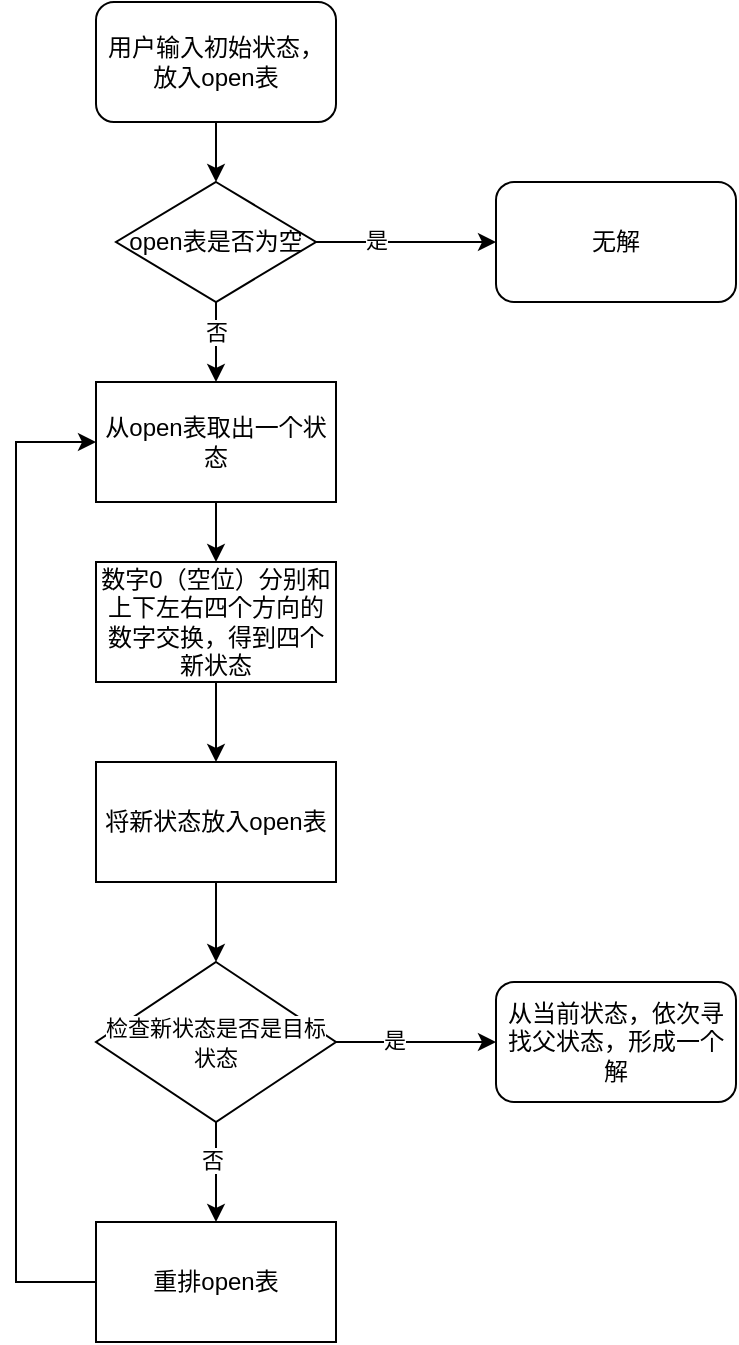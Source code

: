 <mxfile>
    <diagram id="QujrisC-cLWQQV5IcUSG" name="修改前">
        <mxGraphModel dx="990" dy="564" grid="1" gridSize="10" guides="1" tooltips="1" connect="1" arrows="1" fold="1" page="1" pageScale="1" pageWidth="827" pageHeight="1169" math="0" shadow="0">
            <root>
                <mxCell id="0"/>
                <mxCell id="1" parent="0"/>
                <mxCell id="kGdp4yJoEl2p0PE6vDnV-38" style="edgeStyle=orthogonalEdgeStyle;rounded=0;orthogonalLoop=1;jettySize=auto;html=1;exitX=0.5;exitY=1;exitDx=0;exitDy=0;entryX=0.5;entryY=0;entryDx=0;entryDy=0;" edge="1" parent="1" source="4" target="kGdp4yJoEl2p0PE6vDnV-33">
                    <mxGeometry relative="1" as="geometry"/>
                </mxCell>
                <mxCell id="4" value="用户输入初始状态，放入open表" style="rounded=1;whiteSpace=wrap;html=1;" parent="1" vertex="1">
                    <mxGeometry x="320" y="60" width="120" height="60" as="geometry"/>
                </mxCell>
                <mxCell id="5" value="从当前状态，依次寻找父状态，形成一个解" style="rounded=1;whiteSpace=wrap;html=1;" vertex="1" parent="1">
                    <mxGeometry x="520" y="550" width="120" height="60" as="geometry"/>
                </mxCell>
                <mxCell id="25" style="edgeStyle=orthogonalEdgeStyle;rounded=0;orthogonalLoop=1;jettySize=auto;html=1;exitX=0.5;exitY=1;exitDx=0;exitDy=0;entryX=0.5;entryY=0;entryDx=0;entryDy=0;" edge="1" parent="1" source="9" target="17">
                    <mxGeometry relative="1" as="geometry"/>
                </mxCell>
                <mxCell id="9" value="数字0（空位）分别和上下左右四个方向的数字交换，得到四个新状态" style="rounded=0;whiteSpace=wrap;html=1;" vertex="1" parent="1">
                    <mxGeometry x="320" y="340" width="120" height="60" as="geometry"/>
                </mxCell>
                <mxCell id="27" style="edgeStyle=orthogonalEdgeStyle;rounded=0;orthogonalLoop=1;jettySize=auto;html=1;entryX=0;entryY=0.5;entryDx=0;entryDy=0;" edge="1" parent="1" source="15" target="5">
                    <mxGeometry relative="1" as="geometry"/>
                </mxCell>
                <mxCell id="28" value="是" style="edgeLabel;html=1;align=center;verticalAlign=middle;resizable=0;points=[];" vertex="1" connectable="0" parent="27">
                    <mxGeometry x="-0.27" y="1" relative="1" as="geometry">
                        <mxPoint as="offset"/>
                    </mxGeometry>
                </mxCell>
                <mxCell id="30" value="" style="edgeStyle=orthogonalEdgeStyle;rounded=0;orthogonalLoop=1;jettySize=auto;html=1;" edge="1" parent="1" source="15" target="29">
                    <mxGeometry relative="1" as="geometry"/>
                </mxCell>
                <mxCell id="31" value="否" style="edgeLabel;html=1;align=center;verticalAlign=middle;resizable=0;points=[];" vertex="1" connectable="0" parent="30">
                    <mxGeometry x="-0.267" y="-2" relative="1" as="geometry">
                        <mxPoint as="offset"/>
                    </mxGeometry>
                </mxCell>
                <mxCell id="15" value="&lt;span style=&quot;font-size: 11px ; background-color: rgb(255 , 255 , 255)&quot;&gt;检查新状态是否是目标状态&lt;/span&gt;" style="rhombus;whiteSpace=wrap;html=1;rounded=0;" vertex="1" parent="1">
                    <mxGeometry x="320" y="540" width="120" height="80" as="geometry"/>
                </mxCell>
                <mxCell id="26" style="edgeStyle=orthogonalEdgeStyle;rounded=0;orthogonalLoop=1;jettySize=auto;html=1;exitX=0.5;exitY=1;exitDx=0;exitDy=0;entryX=0.5;entryY=0;entryDx=0;entryDy=0;" edge="1" parent="1" source="17" target="15">
                    <mxGeometry relative="1" as="geometry"/>
                </mxCell>
                <mxCell id="17" value="将新状态放入open表" style="rounded=0;whiteSpace=wrap;html=1;" vertex="1" parent="1">
                    <mxGeometry x="320" y="440" width="120" height="60" as="geometry"/>
                </mxCell>
                <mxCell id="20" style="edgeStyle=orthogonalEdgeStyle;rounded=0;orthogonalLoop=1;jettySize=auto;html=1;exitX=0.5;exitY=1;exitDx=0;exitDy=0;entryX=0.5;entryY=0;entryDx=0;entryDy=0;" edge="1" parent="1" source="18" target="9">
                    <mxGeometry relative="1" as="geometry"/>
                </mxCell>
                <mxCell id="18" value="从open表取出一个状态" style="rounded=0;whiteSpace=wrap;html=1;" vertex="1" parent="1">
                    <mxGeometry x="320" y="250" width="120" height="60" as="geometry"/>
                </mxCell>
                <mxCell id="32" style="edgeStyle=orthogonalEdgeStyle;rounded=0;orthogonalLoop=1;jettySize=auto;html=1;entryX=0;entryY=0.5;entryDx=0;entryDy=0;" edge="1" parent="1" source="29" target="18">
                    <mxGeometry relative="1" as="geometry">
                        <Array as="points">
                            <mxPoint x="280" y="700"/>
                            <mxPoint x="280" y="280"/>
                        </Array>
                    </mxGeometry>
                </mxCell>
                <mxCell id="29" value="重排open表" style="whiteSpace=wrap;html=1;rounded=0;" vertex="1" parent="1">
                    <mxGeometry x="320" y="670" width="120" height="60" as="geometry"/>
                </mxCell>
                <mxCell id="kGdp4yJoEl2p0PE6vDnV-32" value="无解" style="rounded=1;whiteSpace=wrap;html=1;" vertex="1" parent="1">
                    <mxGeometry x="520" y="150" width="120" height="60" as="geometry"/>
                </mxCell>
                <mxCell id="kGdp4yJoEl2p0PE6vDnV-34" style="edgeStyle=orthogonalEdgeStyle;rounded=0;orthogonalLoop=1;jettySize=auto;html=1;exitX=0.5;exitY=1;exitDx=0;exitDy=0;entryX=0.5;entryY=0;entryDx=0;entryDy=0;" edge="1" parent="1" source="kGdp4yJoEl2p0PE6vDnV-33" target="18">
                    <mxGeometry relative="1" as="geometry">
                        <Array as="points">
                            <mxPoint x="380" y="220"/>
                            <mxPoint x="380" y="220"/>
                        </Array>
                    </mxGeometry>
                </mxCell>
                <mxCell id="kGdp4yJoEl2p0PE6vDnV-35" value="否" style="edgeLabel;html=1;align=center;verticalAlign=middle;resizable=0;points=[];" vertex="1" connectable="0" parent="kGdp4yJoEl2p0PE6vDnV-34">
                    <mxGeometry x="-0.276" relative="1" as="geometry">
                        <mxPoint as="offset"/>
                    </mxGeometry>
                </mxCell>
                <mxCell id="kGdp4yJoEl2p0PE6vDnV-36" style="edgeStyle=orthogonalEdgeStyle;rounded=0;orthogonalLoop=1;jettySize=auto;html=1;entryX=0;entryY=0.5;entryDx=0;entryDy=0;" edge="1" parent="1" source="kGdp4yJoEl2p0PE6vDnV-33" target="kGdp4yJoEl2p0PE6vDnV-32">
                    <mxGeometry relative="1" as="geometry">
                        <mxPoint x="480" y="180" as="targetPoint"/>
                        <Array as="points"/>
                    </mxGeometry>
                </mxCell>
                <mxCell id="kGdp4yJoEl2p0PE6vDnV-37" value="是" style="edgeLabel;html=1;align=center;verticalAlign=middle;resizable=0;points=[];" vertex="1" connectable="0" parent="kGdp4yJoEl2p0PE6vDnV-36">
                    <mxGeometry x="-0.334" y="1" relative="1" as="geometry">
                        <mxPoint as="offset"/>
                    </mxGeometry>
                </mxCell>
                <mxCell id="kGdp4yJoEl2p0PE6vDnV-33" value="open表是否为空" style="rhombus;whiteSpace=wrap;html=1;" vertex="1" parent="1">
                    <mxGeometry x="330" y="150" width="100" height="60" as="geometry"/>
                </mxCell>
            </root>
        </mxGraphModel>
    </diagram>
    <diagram id="rT02pfg1dlJFPCQCGNDk" name="优化后">
        <mxGraphModel dx="1165" dy="664" grid="1" gridSize="10" guides="1" tooltips="1" connect="1" arrows="1" fold="1" page="1" pageScale="1" pageWidth="827" pageHeight="1169" math="0" shadow="0">
            <root>
                <mxCell id="COO1dbn9L8xcLab8awjH-0"/>
                <mxCell id="COO1dbn9L8xcLab8awjH-1" parent="COO1dbn9L8xcLab8awjH-0"/>
                <mxCell id="HksRV4A69UQJqPuum6Bn-0" style="edgeStyle=orthogonalEdgeStyle;rounded=0;orthogonalLoop=1;jettySize=auto;html=1;exitX=0.5;exitY=1;exitDx=0;exitDy=0;entryX=0.5;entryY=0;entryDx=0;entryDy=0;" edge="1" parent="COO1dbn9L8xcLab8awjH-1" source="HksRV4A69UQJqPuum6Bn-1" target="HksRV4A69UQJqPuum6Bn-21">
                    <mxGeometry relative="1" as="geometry"/>
                </mxCell>
                <mxCell id="HksRV4A69UQJqPuum6Bn-1" value="用户输入初始状态，放入open表" style="rounded=1;whiteSpace=wrap;html=1;" vertex="1" parent="COO1dbn9L8xcLab8awjH-1">
                    <mxGeometry x="320" y="60" width="120" height="60" as="geometry"/>
                </mxCell>
                <mxCell id="HksRV4A69UQJqPuum6Bn-2" value="从当前状态，依次寻找父状态，形成一个解" style="rounded=1;whiteSpace=wrap;html=1;" vertex="1" parent="COO1dbn9L8xcLab8awjH-1">
                    <mxGeometry x="500" y="340" width="120" height="60" as="geometry"/>
                </mxCell>
                <mxCell id="HksRV4A69UQJqPuum6Bn-4" value="数字0（空位）分别和上下左右四个方向的数字交换，得到四个新状态" style="rounded=0;whiteSpace=wrap;html=1;" vertex="1" parent="COO1dbn9L8xcLab8awjH-1">
                    <mxGeometry x="320" y="440" width="120" height="60" as="geometry"/>
                </mxCell>
                <mxCell id="LxEqdwznf0nkUzGq07nm-1" style="edgeStyle=orthogonalEdgeStyle;rounded=0;orthogonalLoop=1;jettySize=auto;html=1;exitX=0.5;exitY=1;exitDx=0;exitDy=0;entryX=0.5;entryY=0;entryDx=0;entryDy=0;" edge="1" parent="COO1dbn9L8xcLab8awjH-1" source="HksRV4A69UQJqPuum6Bn-9" target="HksRV4A69UQJqPuum6Bn-4">
                    <mxGeometry relative="1" as="geometry"/>
                </mxCell>
                <mxCell id="LxEqdwznf0nkUzGq07nm-2" value="否" style="edgeLabel;html=1;align=center;verticalAlign=middle;resizable=0;points=[];" vertex="1" connectable="0" parent="LxEqdwznf0nkUzGq07nm-1">
                    <mxGeometry x="-0.3" relative="1" as="geometry">
                        <mxPoint as="offset"/>
                    </mxGeometry>
                </mxCell>
                <mxCell id="LxEqdwznf0nkUzGq07nm-3" style="edgeStyle=orthogonalEdgeStyle;rounded=0;orthogonalLoop=1;jettySize=auto;html=1;exitX=1;exitY=0.5;exitDx=0;exitDy=0;entryX=0;entryY=0.5;entryDx=0;entryDy=0;" edge="1" parent="COO1dbn9L8xcLab8awjH-1" source="HksRV4A69UQJqPuum6Bn-9" target="HksRV4A69UQJqPuum6Bn-2">
                    <mxGeometry relative="1" as="geometry"/>
                </mxCell>
                <mxCell id="LxEqdwznf0nkUzGq07nm-4" value="是" style="edgeLabel;html=1;align=center;verticalAlign=middle;resizable=0;points=[];" vertex="1" connectable="0" parent="LxEqdwznf0nkUzGq07nm-3">
                    <mxGeometry x="-0.149" y="-1" relative="1" as="geometry">
                        <mxPoint as="offset"/>
                    </mxGeometry>
                </mxCell>
                <mxCell id="HksRV4A69UQJqPuum6Bn-9" value="&lt;span style=&quot;font-size: 11px ; background-color: rgb(255 , 255 , 255)&quot;&gt;检查新状态是否是目标状态&lt;/span&gt;" style="rhombus;whiteSpace=wrap;html=1;rounded=0;" vertex="1" parent="COO1dbn9L8xcLab8awjH-1">
                    <mxGeometry x="320" y="340" width="120" height="60" as="geometry"/>
                </mxCell>
                <mxCell id="LxEqdwznf0nkUzGq07nm-16" style="edgeStyle=orthogonalEdgeStyle;rounded=0;orthogonalLoop=1;jettySize=auto;html=1;entryX=1;entryY=1;entryDx=0;entryDy=0;" edge="1" parent="COO1dbn9L8xcLab8awjH-1" source="HksRV4A69UQJqPuum6Bn-11" target="HksRV4A69UQJqPuum6Bn-21">
                    <mxGeometry relative="1" as="geometry">
                        <Array as="points">
                            <mxPoint x="670" y="560"/>
                            <mxPoint x="670" y="230"/>
                            <mxPoint x="405" y="230"/>
                        </Array>
                    </mxGeometry>
                </mxCell>
                <mxCell id="HksRV4A69UQJqPuum6Bn-11" value="将新状态放入open表" style="rounded=0;whiteSpace=wrap;html=1;" vertex="1" parent="COO1dbn9L8xcLab8awjH-1">
                    <mxGeometry x="520" y="530" width="120" height="60" as="geometry"/>
                </mxCell>
                <mxCell id="LxEqdwznf0nkUzGq07nm-0" style="edgeStyle=orthogonalEdgeStyle;rounded=0;orthogonalLoop=1;jettySize=auto;html=1;exitX=0.5;exitY=1;exitDx=0;exitDy=0;entryX=0.5;entryY=0;entryDx=0;entryDy=0;" edge="1" parent="COO1dbn9L8xcLab8awjH-1" source="HksRV4A69UQJqPuum6Bn-13" target="HksRV4A69UQJqPuum6Bn-9">
                    <mxGeometry relative="1" as="geometry"/>
                </mxCell>
                <mxCell id="HksRV4A69UQJqPuum6Bn-13" value="从open表取出一个状态" style="rounded=0;whiteSpace=wrap;html=1;" vertex="1" parent="COO1dbn9L8xcLab8awjH-1">
                    <mxGeometry x="320" y="250" width="120" height="60" as="geometry"/>
                </mxCell>
                <mxCell id="HksRV4A69UQJqPuum6Bn-16" value="无解" style="rounded=1;whiteSpace=wrap;html=1;" vertex="1" parent="COO1dbn9L8xcLab8awjH-1">
                    <mxGeometry x="520" y="150" width="120" height="60" as="geometry"/>
                </mxCell>
                <mxCell id="HksRV4A69UQJqPuum6Bn-17" style="edgeStyle=orthogonalEdgeStyle;rounded=0;orthogonalLoop=1;jettySize=auto;html=1;exitX=0.5;exitY=1;exitDx=0;exitDy=0;entryX=0.5;entryY=0;entryDx=0;entryDy=0;" edge="1" parent="COO1dbn9L8xcLab8awjH-1" source="HksRV4A69UQJqPuum6Bn-21" target="HksRV4A69UQJqPuum6Bn-13">
                    <mxGeometry relative="1" as="geometry">
                        <Array as="points">
                            <mxPoint x="380" y="220"/>
                            <mxPoint x="380" y="220"/>
                        </Array>
                    </mxGeometry>
                </mxCell>
                <mxCell id="HksRV4A69UQJqPuum6Bn-18" value="否" style="edgeLabel;html=1;align=center;verticalAlign=middle;resizable=0;points=[];" vertex="1" connectable="0" parent="HksRV4A69UQJqPuum6Bn-17">
                    <mxGeometry x="-0.276" relative="1" as="geometry">
                        <mxPoint as="offset"/>
                    </mxGeometry>
                </mxCell>
                <mxCell id="HksRV4A69UQJqPuum6Bn-19" style="edgeStyle=orthogonalEdgeStyle;rounded=0;orthogonalLoop=1;jettySize=auto;html=1;entryX=0;entryY=0.5;entryDx=0;entryDy=0;" edge="1" parent="COO1dbn9L8xcLab8awjH-1" source="HksRV4A69UQJqPuum6Bn-21" target="HksRV4A69UQJqPuum6Bn-16">
                    <mxGeometry relative="1" as="geometry">
                        <mxPoint x="480" y="180" as="targetPoint"/>
                        <Array as="points"/>
                    </mxGeometry>
                </mxCell>
                <mxCell id="HksRV4A69UQJqPuum6Bn-20" value="是" style="edgeLabel;html=1;align=center;verticalAlign=middle;resizable=0;points=[];" vertex="1" connectable="0" parent="HksRV4A69UQJqPuum6Bn-19">
                    <mxGeometry x="-0.334" y="1" relative="1" as="geometry">
                        <mxPoint as="offset"/>
                    </mxGeometry>
                </mxCell>
                <mxCell id="HksRV4A69UQJqPuum6Bn-21" value="open表是否为空" style="rhombus;whiteSpace=wrap;html=1;" vertex="1" parent="COO1dbn9L8xcLab8awjH-1">
                    <mxGeometry x="330" y="150" width="100" height="60" as="geometry"/>
                </mxCell>
                <mxCell id="LxEqdwznf0nkUzGq07nm-7" style="edgeStyle=orthogonalEdgeStyle;rounded=0;orthogonalLoop=1;jettySize=auto;html=1;exitX=1;exitY=0.5;exitDx=0;exitDy=0;entryX=0;entryY=0.5;entryDx=0;entryDy=0;" edge="1" parent="COO1dbn9L8xcLab8awjH-1" source="LxEqdwznf0nkUzGq07nm-5" target="HksRV4A69UQJqPuum6Bn-11">
                    <mxGeometry relative="1" as="geometry"/>
                </mxCell>
                <mxCell id="LxEqdwznf0nkUzGq07nm-8" value="否" style="edgeLabel;html=1;align=center;verticalAlign=middle;resizable=0;points=[];" vertex="1" connectable="0" parent="LxEqdwznf0nkUzGq07nm-7">
                    <mxGeometry x="-0.26" relative="1" as="geometry">
                        <mxPoint as="offset"/>
                    </mxGeometry>
                </mxCell>
                <mxCell id="LxEqdwznf0nkUzGq07nm-9" style="edgeStyle=orthogonalEdgeStyle;rounded=0;orthogonalLoop=1;jettySize=auto;html=1;entryX=0.5;entryY=0;entryDx=0;entryDy=0;" edge="1" parent="COO1dbn9L8xcLab8awjH-1" source="LxEqdwznf0nkUzGq07nm-5" target="LxEqdwznf0nkUzGq07nm-6">
                    <mxGeometry relative="1" as="geometry"/>
                </mxCell>
                <mxCell id="LxEqdwznf0nkUzGq07nm-10" value="是" style="edgeLabel;html=1;align=center;verticalAlign=middle;resizable=0;points=[];" vertex="1" connectable="0" parent="LxEqdwznf0nkUzGq07nm-9">
                    <mxGeometry x="-0.807" y="-1" relative="1" as="geometry">
                        <mxPoint as="offset"/>
                    </mxGeometry>
                </mxCell>
                <mxCell id="LxEqdwznf0nkUzGq07nm-5" value="&lt;span style=&quot;font-size: 11px ; background-color: rgb(255 , 255 , 255)&quot;&gt;检查新状态是否存在于closed表中&lt;/span&gt;" style="rhombus;whiteSpace=wrap;html=1;rounded=0;" vertex="1" parent="COO1dbn9L8xcLab8awjH-1">
                    <mxGeometry x="320" y="530" width="120" height="60" as="geometry"/>
                </mxCell>
                <mxCell id="LxEqdwznf0nkUzGq07nm-11" style="edgeStyle=orthogonalEdgeStyle;rounded=0;orthogonalLoop=1;jettySize=auto;html=1;entryX=0.5;entryY=1;entryDx=0;entryDy=0;" edge="1" parent="COO1dbn9L8xcLab8awjH-1" source="LxEqdwznf0nkUzGq07nm-6" target="HksRV4A69UQJqPuum6Bn-11">
                    <mxGeometry relative="1" as="geometry"/>
                </mxCell>
                <mxCell id="LxEqdwznf0nkUzGq07nm-12" value="是" style="edgeLabel;html=1;align=center;verticalAlign=middle;resizable=0;points=[];" vertex="1" connectable="0" parent="LxEqdwznf0nkUzGq07nm-11">
                    <mxGeometry x="0.44" y="3" relative="1" as="geometry">
                        <mxPoint as="offset"/>
                    </mxGeometry>
                </mxCell>
                <mxCell id="LxEqdwznf0nkUzGq07nm-14" style="edgeStyle=orthogonalEdgeStyle;rounded=0;orthogonalLoop=1;jettySize=auto;html=1;exitX=0;exitY=0.5;exitDx=0;exitDy=0;entryX=0;entryY=0.5;entryDx=0;entryDy=0;" edge="1" parent="COO1dbn9L8xcLab8awjH-1" source="LxEqdwznf0nkUzGq07nm-6" target="HksRV4A69UQJqPuum6Bn-21">
                    <mxGeometry relative="1" as="geometry">
                        <Array as="points">
                            <mxPoint x="270" y="665"/>
                            <mxPoint x="270" y="180"/>
                        </Array>
                    </mxGeometry>
                </mxCell>
                <mxCell id="LxEqdwznf0nkUzGq07nm-15" value="否" style="edgeLabel;html=1;align=center;verticalAlign=middle;resizable=0;points=[];" vertex="1" connectable="0" parent="LxEqdwznf0nkUzGq07nm-14">
                    <mxGeometry x="0.468" y="-1" relative="1" as="geometry">
                        <mxPoint as="offset"/>
                    </mxGeometry>
                </mxCell>
                <mxCell id="LxEqdwznf0nkUzGq07nm-6" value="&lt;span style=&quot;font-size: 11px ; background-color: rgb(255 , 255 , 255)&quot;&gt;检查新状态的搜索深度是否小于closed表中状态的搜索深度&lt;/span&gt;" style="rhombus;whiteSpace=wrap;html=1;rounded=0;" vertex="1" parent="COO1dbn9L8xcLab8awjH-1">
                    <mxGeometry x="305" y="630" width="150" height="70" as="geometry"/>
                </mxCell>
            </root>
        </mxGraphModel>
    </diagram>
    <diagram id="_viB8NPxWIs1RoRWyW4-" name="模块图">
        <mxGraphModel dx="478" dy="508" grid="1" gridSize="10" guides="1" tooltips="1" connect="1" arrows="1" fold="1" page="1" pageScale="1" pageWidth="827" pageHeight="1169" math="0" shadow="0">
            <root>
                <mxCell id="9n5ta2L5OgUymlszvzAT-0"/>
                <mxCell id="9n5ta2L5OgUymlszvzAT-1" parent="9n5ta2L5OgUymlszvzAT-0"/>
                <mxCell id="9n5ta2L5OgUymlszvzAT-39" value="SearchController" style="swimlane;fontStyle=0;childLayout=stackLayout;horizontal=1;startSize=26;fillColor=none;horizontalStack=0;resizeParent=1;resizeParentMax=0;resizeLast=0;collapsible=1;marginBottom=0;" vertex="1" parent="9n5ta2L5OgUymlszvzAT-1">
                    <mxGeometry x="330" y="160" width="140" height="104" as="geometry"/>
                </mxCell>
                <mxCell id="9n5ta2L5OgUymlszvzAT-43" value="Node" style="swimlane;fontStyle=0;childLayout=stackLayout;horizontal=1;startSize=26;fillColor=none;horizontalStack=0;resizeParent=1;resizeParentMax=0;resizeLast=0;collapsible=1;marginBottom=0;" vertex="1" parent="9n5ta2L5OgUymlszvzAT-1">
                    <mxGeometry x="590" y="120" width="140" height="90" as="geometry"/>
                </mxCell>
                <mxCell id="9n5ta2L5OgUymlszvzAT-47" value="Heap" style="swimlane;fontStyle=0;childLayout=stackLayout;horizontal=1;startSize=26;fillColor=none;horizontalStack=0;resizeParent=1;resizeParentMax=0;resizeLast=0;collapsible=1;marginBottom=0;" vertex="1" parent="9n5ta2L5OgUymlszvzAT-1">
                    <mxGeometry x="590" y="230" width="140" height="90" as="geometry"/>
                </mxCell>
                <mxCell id="9n5ta2L5OgUymlszvzAT-48" value="App.vue" style="swimlane;fontStyle=0;childLayout=stackLayout;horizontal=1;startSize=26;fillColor=none;horizontalStack=0;resizeParent=1;resizeParentMax=0;resizeLast=0;collapsible=1;marginBottom=0;" vertex="1" parent="9n5ta2L5OgUymlszvzAT-1">
                    <mxGeometry x="130" y="160" width="140" height="104" as="geometry"/>
                </mxCell>
                <mxCell id="9n5ta2L5OgUymlszvzAT-55" value="" style="endArrow=none;html=1;exitX=1;exitY=0.5;exitDx=0;exitDy=0;" edge="1" parent="9n5ta2L5OgUymlszvzAT-1" source="9n5ta2L5OgUymlszvzAT-48">
                    <mxGeometry width="50" height="50" relative="1" as="geometry">
                        <mxPoint x="260" y="220" as="sourcePoint"/>
                        <mxPoint x="330" y="212" as="targetPoint"/>
                    </mxGeometry>
                </mxCell>
                <mxCell id="9n5ta2L5OgUymlszvzAT-56" value="" style="endArrow=none;html=1;entryX=1;entryY=0.5;entryDx=0;entryDy=0;exitX=0;exitY=0.5;exitDx=0;exitDy=0;" edge="1" parent="9n5ta2L5OgUymlszvzAT-1" source="9n5ta2L5OgUymlszvzAT-43" target="9n5ta2L5OgUymlszvzAT-39">
                    <mxGeometry width="50" height="50" relative="1" as="geometry">
                        <mxPoint x="590" y="200" as="sourcePoint"/>
                        <mxPoint x="490" y="180" as="targetPoint"/>
                    </mxGeometry>
                </mxCell>
                <mxCell id="9n5ta2L5OgUymlszvzAT-57" value="" style="endArrow=none;html=1;exitX=1;exitY=0.5;exitDx=0;exitDy=0;entryX=0;entryY=0.5;entryDx=0;entryDy=0;" edge="1" parent="9n5ta2L5OgUymlszvzAT-1" source="9n5ta2L5OgUymlszvzAT-39" target="9n5ta2L5OgUymlszvzAT-47">
                    <mxGeometry width="50" height="50" relative="1" as="geometry">
                        <mxPoint x="280" y="240" as="sourcePoint"/>
                        <mxPoint x="350" y="232" as="targetPoint"/>
                    </mxGeometry>
                </mxCell>
            </root>
        </mxGraphModel>
    </diagram>
</mxfile>